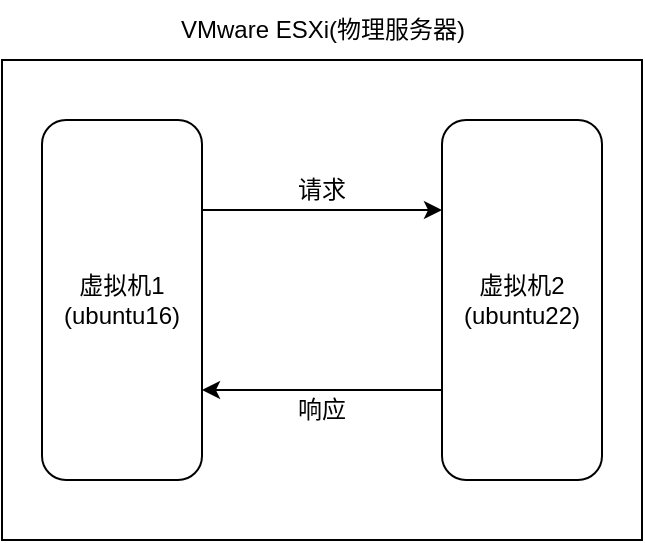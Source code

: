 <mxfile version="24.6.4" type="github">
  <diagram name="第 1 页" id="YH-8w1ckmwI2dBei4iAS">
    <mxGraphModel dx="848" dy="556" grid="1" gridSize="10" guides="1" tooltips="1" connect="1" arrows="1" fold="1" page="1" pageScale="1" pageWidth="827" pageHeight="1169" math="0" shadow="0">
      <root>
        <mxCell id="0" />
        <mxCell id="1" parent="0" />
        <mxCell id="KozJv-H7DPmL8cgdY7BB-1" value="" style="rounded=0;whiteSpace=wrap;html=1;" parent="1" vertex="1">
          <mxGeometry x="120" y="80" width="320" height="240" as="geometry" />
        </mxCell>
        <mxCell id="KozJv-H7DPmL8cgdY7BB-2" value="VMware ESXi(物理服务器)" style="text;html=1;align=center;verticalAlign=middle;resizable=0;points=[];autosize=1;strokeColor=none;fillColor=none;" parent="1" vertex="1">
          <mxGeometry x="195" y="50" width="170" height="30" as="geometry" />
        </mxCell>
        <mxCell id="KozJv-H7DPmL8cgdY7BB-5" style="edgeStyle=orthogonalEdgeStyle;rounded=0;orthogonalLoop=1;jettySize=auto;html=1;exitX=1;exitY=0.25;exitDx=0;exitDy=0;entryX=0;entryY=0.25;entryDx=0;entryDy=0;" parent="1" source="KozJv-H7DPmL8cgdY7BB-3" target="KozJv-H7DPmL8cgdY7BB-4" edge="1">
          <mxGeometry relative="1" as="geometry" />
        </mxCell>
        <mxCell id="KozJv-H7DPmL8cgdY7BB-3" value="&lt;div&gt;虚拟机1&lt;/div&gt;&lt;div&gt;(ubuntu16)&lt;/div&gt;" style="rounded=1;whiteSpace=wrap;html=1;" parent="1" vertex="1">
          <mxGeometry x="140" y="110" width="80" height="180" as="geometry" />
        </mxCell>
        <mxCell id="KozJv-H7DPmL8cgdY7BB-7" style="edgeStyle=orthogonalEdgeStyle;rounded=0;orthogonalLoop=1;jettySize=auto;html=1;exitX=0;exitY=0.75;exitDx=0;exitDy=0;entryX=1;entryY=0.75;entryDx=0;entryDy=0;" parent="1" source="KozJv-H7DPmL8cgdY7BB-4" target="KozJv-H7DPmL8cgdY7BB-3" edge="1">
          <mxGeometry relative="1" as="geometry" />
        </mxCell>
        <mxCell id="KozJv-H7DPmL8cgdY7BB-4" value="&lt;div&gt;虚拟机2&lt;/div&gt;&lt;div&gt;(ubuntu22)&lt;/div&gt;" style="rounded=1;whiteSpace=wrap;html=1;" parent="1" vertex="1">
          <mxGeometry x="340" y="110" width="80" height="180" as="geometry" />
        </mxCell>
        <mxCell id="KozJv-H7DPmL8cgdY7BB-6" value="请求" style="text;html=1;align=center;verticalAlign=middle;whiteSpace=wrap;rounded=0;" parent="1" vertex="1">
          <mxGeometry x="250" y="130" width="60" height="30" as="geometry" />
        </mxCell>
        <mxCell id="KozJv-H7DPmL8cgdY7BB-8" value="响应" style="text;html=1;align=center;verticalAlign=middle;whiteSpace=wrap;rounded=0;" parent="1" vertex="1">
          <mxGeometry x="250" y="240" width="60" height="30" as="geometry" />
        </mxCell>
      </root>
    </mxGraphModel>
  </diagram>
</mxfile>
